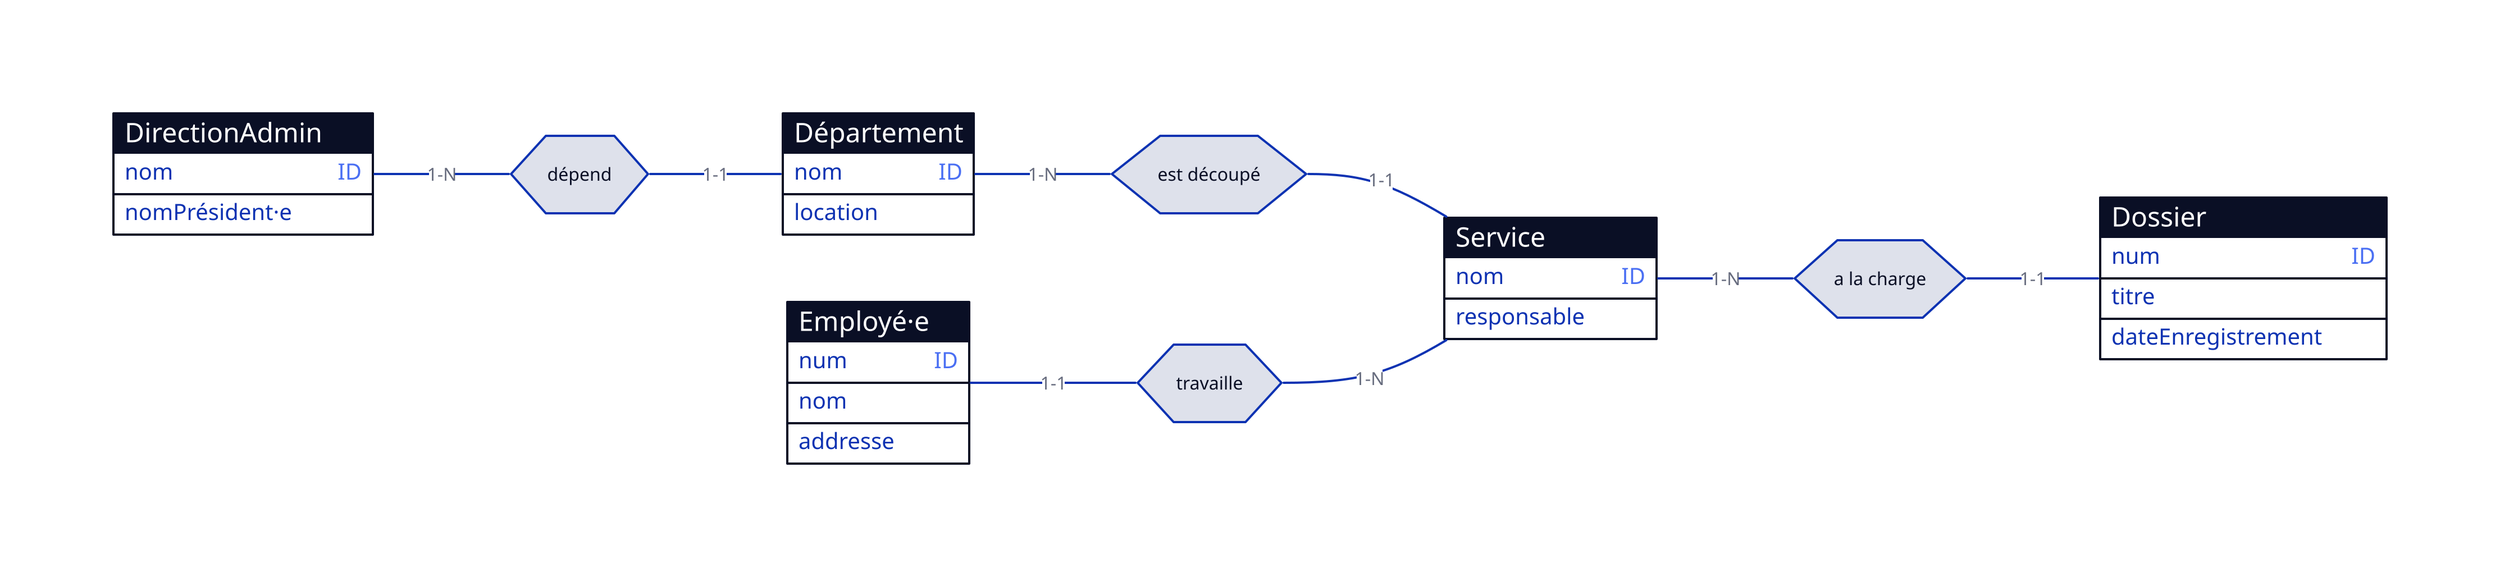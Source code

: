 direction: right

DirectionAdmin: {
  shape: sql_table
  nom.constraint: ID
  nomPrésident·e
}

Département: {
  shape: sql_table
  nom.constraint: ID
  location
}

Service: {
  shape: sql_table
  nom.constraint: ID
  responsable
}

Dossier: {
  shape: sql_table
  num.constraint: ID
  titre
  dateEnregistrement
}

Employé·e: {
  shape: sql_table
  num.constraint: ID
  nom
  addresse
}

DirectionAdmin -- dépend: 1-N
dépend -- Département: 1-1

Département -- est découpé: 1-N
est découpé -- Service: 1-1

Service -- a la charge: 1-N
a la charge -- Dossier: 1-1

Employé·e -- travaille: 1-1
travaille -- Service: 1-N

dépend.shape: hexagon
est découpé.shape: hexagon
a la charge.shape: hexagon
travaille.shape: hexagon